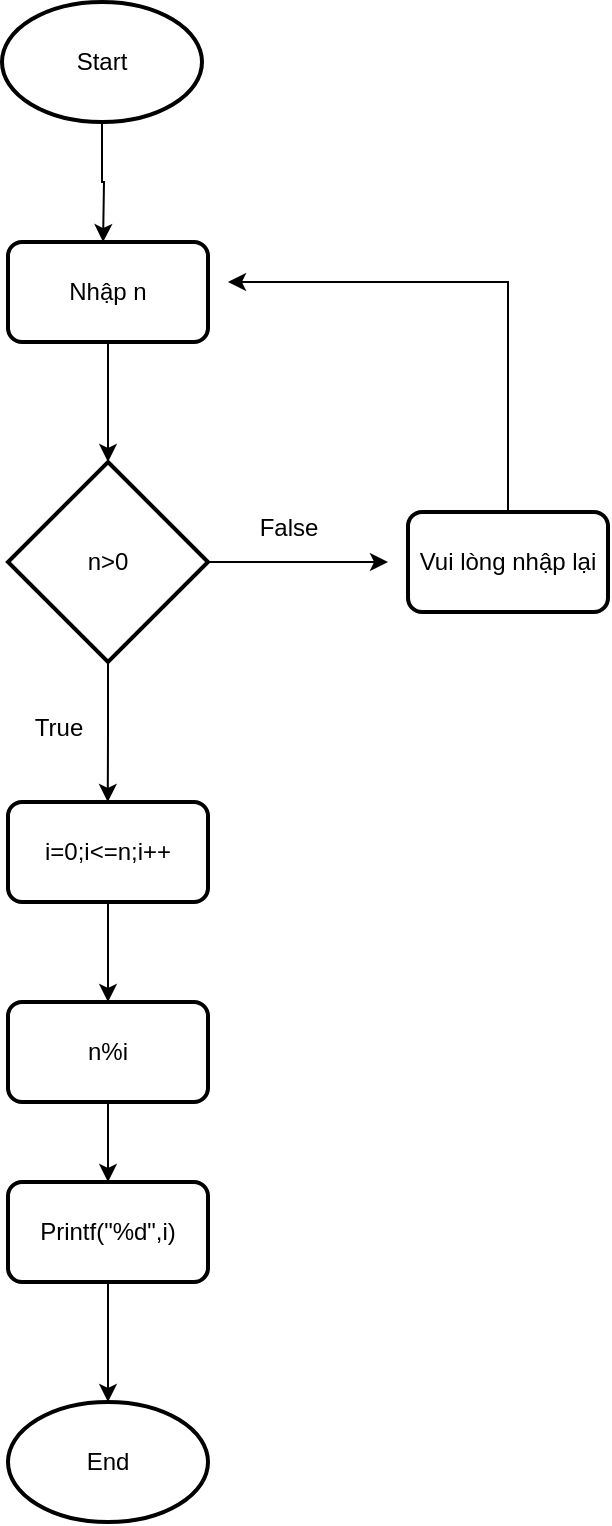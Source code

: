 <mxfile version="25.0.2">
  <diagram name="Trang-1" id="h7uPw-U88Q2d5ZRcVmx1">
    <mxGraphModel dx="2421" dy="1006" grid="1" gridSize="10" guides="1" tooltips="1" connect="1" arrows="1" fold="1" page="1" pageScale="1" pageWidth="827" pageHeight="1169" math="0" shadow="0">
      <root>
        <mxCell id="0" />
        <mxCell id="1" parent="0" />
        <mxCell id="Y4QTRUiXANydg_u97eC0-4" style="edgeStyle=orthogonalEdgeStyle;rounded=0;orthogonalLoop=1;jettySize=auto;html=1;exitX=0.5;exitY=1;exitDx=0;exitDy=0;exitPerimeter=0;" edge="1" parent="1" source="Y4QTRUiXANydg_u97eC0-2">
          <mxGeometry relative="1" as="geometry">
            <mxPoint x="-462.471" y="210" as="targetPoint" />
          </mxGeometry>
        </mxCell>
        <mxCell id="Y4QTRUiXANydg_u97eC0-2" value="Start" style="strokeWidth=2;html=1;shape=mxgraph.flowchart.start_1;whiteSpace=wrap;" vertex="1" parent="1">
          <mxGeometry x="-513" y="90" width="100" height="60" as="geometry" />
        </mxCell>
        <mxCell id="Y4QTRUiXANydg_u97eC0-3" value="End" style="strokeWidth=2;html=1;shape=mxgraph.flowchart.start_1;whiteSpace=wrap;" vertex="1" parent="1">
          <mxGeometry x="-510" y="790" width="100" height="60" as="geometry" />
        </mxCell>
        <mxCell id="Y4QTRUiXANydg_u97eC0-6" style="edgeStyle=orthogonalEdgeStyle;rounded=0;orthogonalLoop=1;jettySize=auto;html=1;exitX=0.5;exitY=1;exitDx=0;exitDy=0;" edge="1" parent="1" source="Y4QTRUiXANydg_u97eC0-5" target="Y4QTRUiXANydg_u97eC0-7">
          <mxGeometry relative="1" as="geometry">
            <mxPoint x="-460.118" y="320" as="targetPoint" />
          </mxGeometry>
        </mxCell>
        <mxCell id="Y4QTRUiXANydg_u97eC0-5" value="Nhập n" style="rounded=1;whiteSpace=wrap;html=1;absoluteArcSize=1;arcSize=14;strokeWidth=2;" vertex="1" parent="1">
          <mxGeometry x="-510" y="210" width="100" height="50" as="geometry" />
        </mxCell>
        <mxCell id="Y4QTRUiXANydg_u97eC0-8" style="edgeStyle=orthogonalEdgeStyle;rounded=0;orthogonalLoop=1;jettySize=auto;html=1;exitX=1;exitY=0.5;exitDx=0;exitDy=0;exitPerimeter=0;" edge="1" parent="1" source="Y4QTRUiXANydg_u97eC0-7">
          <mxGeometry relative="1" as="geometry">
            <mxPoint x="-320" y="370" as="targetPoint" />
          </mxGeometry>
        </mxCell>
        <mxCell id="Y4QTRUiXANydg_u97eC0-9" style="edgeStyle=orthogonalEdgeStyle;rounded=0;orthogonalLoop=1;jettySize=auto;html=1;exitX=0.5;exitY=1;exitDx=0;exitDy=0;exitPerimeter=0;" edge="1" parent="1" source="Y4QTRUiXANydg_u97eC0-7">
          <mxGeometry relative="1" as="geometry">
            <mxPoint x="-460.118" y="490.0" as="targetPoint" />
          </mxGeometry>
        </mxCell>
        <mxCell id="Y4QTRUiXANydg_u97eC0-7" value="n&amp;gt;0" style="strokeWidth=2;html=1;shape=mxgraph.flowchart.decision;whiteSpace=wrap;" vertex="1" parent="1">
          <mxGeometry x="-509.998" y="320" width="100" height="100" as="geometry" />
        </mxCell>
        <mxCell id="Y4QTRUiXANydg_u97eC0-10" value="False" style="text;html=1;align=center;verticalAlign=middle;resizable=0;points=[];autosize=1;strokeColor=none;fillColor=none;" vertex="1" parent="1">
          <mxGeometry x="-395" y="338" width="50" height="30" as="geometry" />
        </mxCell>
        <mxCell id="Y4QTRUiXANydg_u97eC0-11" value="True" style="text;html=1;align=center;verticalAlign=middle;resizable=0;points=[];autosize=1;strokeColor=none;fillColor=none;" vertex="1" parent="1">
          <mxGeometry x="-510" y="438" width="50" height="30" as="geometry" />
        </mxCell>
        <mxCell id="Y4QTRUiXANydg_u97eC0-13" style="edgeStyle=orthogonalEdgeStyle;rounded=0;orthogonalLoop=1;jettySize=auto;html=1;exitX=0.5;exitY=0;exitDx=0;exitDy=0;" edge="1" parent="1" source="Y4QTRUiXANydg_u97eC0-12">
          <mxGeometry relative="1" as="geometry">
            <mxPoint x="-400" y="230" as="targetPoint" />
            <Array as="points">
              <mxPoint x="-260" y="230" />
            </Array>
          </mxGeometry>
        </mxCell>
        <mxCell id="Y4QTRUiXANydg_u97eC0-12" value="Vui lòng nhập lại" style="rounded=1;whiteSpace=wrap;html=1;absoluteArcSize=1;arcSize=14;strokeWidth=2;" vertex="1" parent="1">
          <mxGeometry x="-310" y="345" width="100" height="50" as="geometry" />
        </mxCell>
        <mxCell id="Y4QTRUiXANydg_u97eC0-16" style="edgeStyle=orthogonalEdgeStyle;rounded=0;orthogonalLoop=1;jettySize=auto;html=1;exitX=0.5;exitY=1;exitDx=0;exitDy=0;" edge="1" parent="1" source="Y4QTRUiXANydg_u97eC0-15">
          <mxGeometry relative="1" as="geometry">
            <mxPoint x="-460" y="590" as="targetPoint" />
          </mxGeometry>
        </mxCell>
        <mxCell id="Y4QTRUiXANydg_u97eC0-15" value="i=0;i&amp;lt;=n;i++" style="rounded=1;whiteSpace=wrap;html=1;absoluteArcSize=1;arcSize=14;strokeWidth=2;" vertex="1" parent="1">
          <mxGeometry x="-510" y="490" width="100" height="50" as="geometry" />
        </mxCell>
        <mxCell id="Y4QTRUiXANydg_u97eC0-18" style="edgeStyle=orthogonalEdgeStyle;rounded=0;orthogonalLoop=1;jettySize=auto;html=1;exitX=0.5;exitY=1;exitDx=0;exitDy=0;" edge="1" parent="1" source="Y4QTRUiXANydg_u97eC0-17">
          <mxGeometry relative="1" as="geometry">
            <mxPoint x="-460" y="680" as="targetPoint" />
          </mxGeometry>
        </mxCell>
        <mxCell id="Y4QTRUiXANydg_u97eC0-17" value="n%i" style="rounded=1;whiteSpace=wrap;html=1;absoluteArcSize=1;arcSize=14;strokeWidth=2;" vertex="1" parent="1">
          <mxGeometry x="-510" y="590" width="100" height="50" as="geometry" />
        </mxCell>
        <mxCell id="Y4QTRUiXANydg_u97eC0-19" value="Printf(&quot;%d&quot;,i)" style="rounded=1;whiteSpace=wrap;html=1;absoluteArcSize=1;arcSize=14;strokeWidth=2;" vertex="1" parent="1">
          <mxGeometry x="-510" y="680" width="100" height="50" as="geometry" />
        </mxCell>
        <mxCell id="Y4QTRUiXANydg_u97eC0-20" style="edgeStyle=orthogonalEdgeStyle;rounded=0;orthogonalLoop=1;jettySize=auto;html=1;exitX=0.5;exitY=1;exitDx=0;exitDy=0;entryX=0.5;entryY=0;entryDx=0;entryDy=0;entryPerimeter=0;" edge="1" parent="1" source="Y4QTRUiXANydg_u97eC0-19" target="Y4QTRUiXANydg_u97eC0-3">
          <mxGeometry relative="1" as="geometry" />
        </mxCell>
      </root>
    </mxGraphModel>
  </diagram>
</mxfile>
